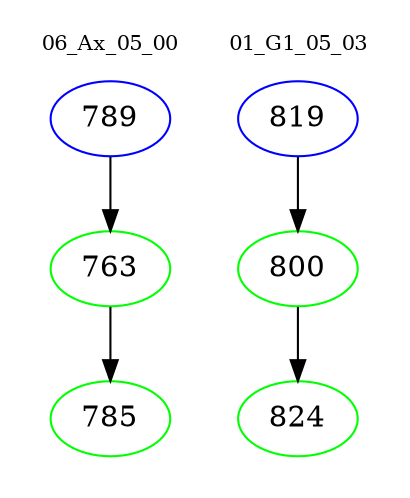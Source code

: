 digraph{
subgraph cluster_0 {
color = white
label = "06_Ax_05_00";
fontsize=10;
T0_789 [label="789", color="blue"]
T0_789 -> T0_763 [color="black"]
T0_763 [label="763", color="green"]
T0_763 -> T0_785 [color="black"]
T0_785 [label="785", color="green"]
}
subgraph cluster_1 {
color = white
label = "01_G1_05_03";
fontsize=10;
T1_819 [label="819", color="blue"]
T1_819 -> T1_800 [color="black"]
T1_800 [label="800", color="green"]
T1_800 -> T1_824 [color="black"]
T1_824 [label="824", color="green"]
}
}
